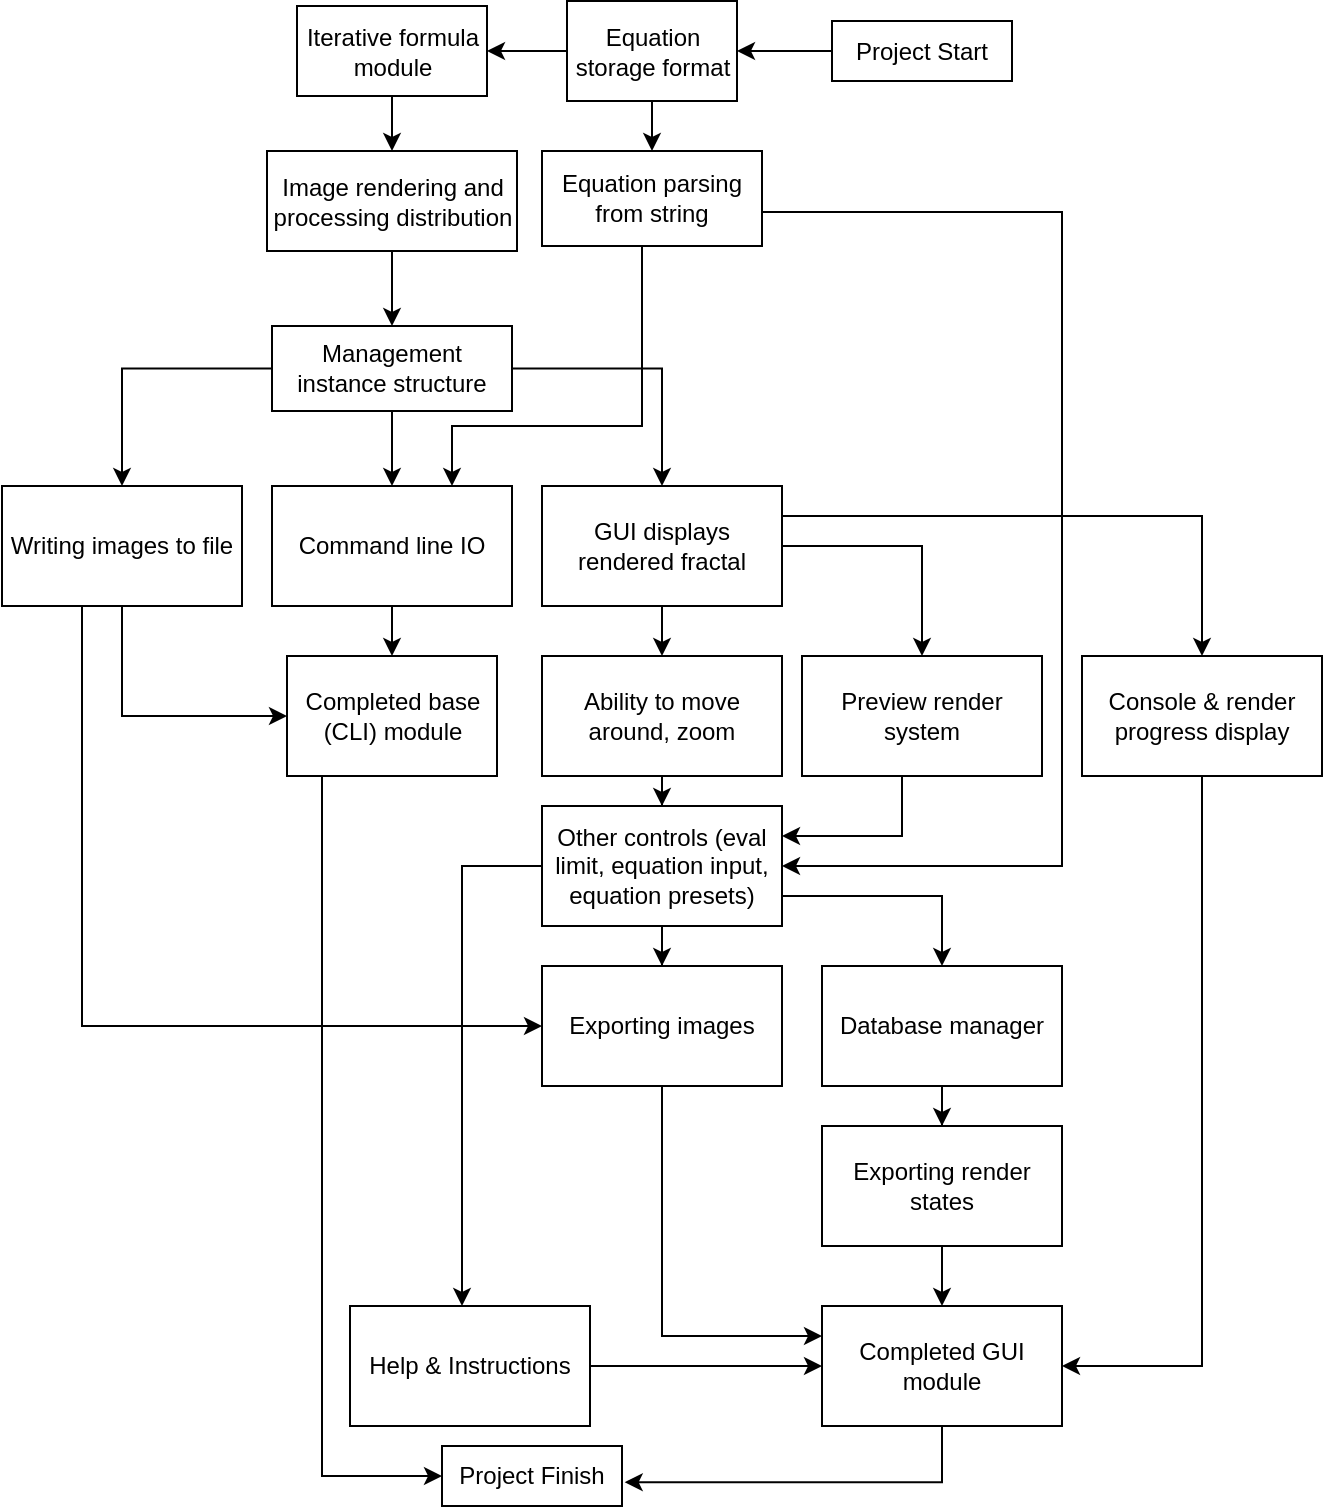 <mxfile version="15.4.0" type="device"><diagram id="F6nC-WURTIifaHnLJ2rk" name="Page-1"><mxGraphModel dx="1069" dy="617" grid="1" gridSize="10" guides="1" tooltips="1" connect="1" arrows="1" fold="1" page="1" pageScale="1" pageWidth="827" pageHeight="1169" math="0" shadow="0"><root><mxCell id="0"/><mxCell id="1" parent="0"/><mxCell id="BJHv8YN0es5suScoPai8-15" value="" style="edgeStyle=orthogonalEdgeStyle;rounded=0;orthogonalLoop=1;jettySize=auto;html=1;" edge="1" parent="1" source="BJHv8YN0es5suScoPai8-1" target="BJHv8YN0es5suScoPai8-14"><mxGeometry relative="1" as="geometry"/></mxCell><mxCell id="BJHv8YN0es5suScoPai8-1" value="Project Start" style="rounded=0;whiteSpace=wrap;html=1;" vertex="1" parent="1"><mxGeometry x="595" y="207.5" width="90" height="30" as="geometry"/></mxCell><mxCell id="BJHv8YN0es5suScoPai8-52" style="edgeStyle=orthogonalEdgeStyle;rounded=0;orthogonalLoop=1;jettySize=auto;html=1;entryX=0.5;entryY=0;entryDx=0;entryDy=0;" edge="1" parent="1" source="BJHv8YN0es5suScoPai8-2" target="BJHv8YN0es5suScoPai8-48"><mxGeometry relative="1" as="geometry"/></mxCell><mxCell id="BJHv8YN0es5suScoPai8-2" value="Iterative formula module" style="whiteSpace=wrap;html=1;rounded=0;" vertex="1" parent="1"><mxGeometry x="327.5" y="200" width="95" height="45" as="geometry"/></mxCell><mxCell id="BJHv8YN0es5suScoPai8-7" value="" style="edgeStyle=orthogonalEdgeStyle;rounded=0;orthogonalLoop=1;jettySize=auto;html=1;" edge="1" parent="1" source="BJHv8YN0es5suScoPai8-4" target="BJHv8YN0es5suScoPai8-6"><mxGeometry relative="1" as="geometry"/></mxCell><mxCell id="BJHv8YN0es5suScoPai8-9" value="" style="edgeStyle=orthogonalEdgeStyle;rounded=0;orthogonalLoop=1;jettySize=auto;html=1;" edge="1" parent="1" source="BJHv8YN0es5suScoPai8-4" target="BJHv8YN0es5suScoPai8-8"><mxGeometry relative="1" as="geometry"/></mxCell><mxCell id="BJHv8YN0es5suScoPai8-11" value="" style="edgeStyle=orthogonalEdgeStyle;rounded=0;orthogonalLoop=1;jettySize=auto;html=1;" edge="1" parent="1" source="BJHv8YN0es5suScoPai8-4" target="BJHv8YN0es5suScoPai8-10"><mxGeometry relative="1" as="geometry"/></mxCell><mxCell id="BJHv8YN0es5suScoPai8-4" value="Management instance structure" style="whiteSpace=wrap;html=1;rounded=0;" vertex="1" parent="1"><mxGeometry x="315" y="360" width="120" height="42.5" as="geometry"/></mxCell><mxCell id="BJHv8YN0es5suScoPai8-34" style="edgeStyle=orthogonalEdgeStyle;rounded=0;orthogonalLoop=1;jettySize=auto;html=1;entryX=0;entryY=0.5;entryDx=0;entryDy=0;" edge="1" parent="1" source="BJHv8YN0es5suScoPai8-6" target="BJHv8YN0es5suScoPai8-20"><mxGeometry relative="1" as="geometry"><Array as="points"><mxPoint x="240" y="555"/></Array></mxGeometry></mxCell><mxCell id="BJHv8YN0es5suScoPai8-58" style="edgeStyle=orthogonalEdgeStyle;rounded=0;orthogonalLoop=1;jettySize=auto;html=1;entryX=0;entryY=0.5;entryDx=0;entryDy=0;" edge="1" parent="1" source="BJHv8YN0es5suScoPai8-6" target="BJHv8YN0es5suScoPai8-32"><mxGeometry relative="1" as="geometry"><Array as="points"><mxPoint x="220" y="710"/></Array></mxGeometry></mxCell><mxCell id="BJHv8YN0es5suScoPai8-6" value="Writing images to file" style="whiteSpace=wrap;html=1;rounded=0;" vertex="1" parent="1"><mxGeometry x="180" y="440" width="120" height="60" as="geometry"/></mxCell><mxCell id="BJHv8YN0es5suScoPai8-21" value="" style="edgeStyle=orthogonalEdgeStyle;rounded=0;orthogonalLoop=1;jettySize=auto;html=1;" edge="1" parent="1" source="BJHv8YN0es5suScoPai8-8" target="BJHv8YN0es5suScoPai8-20"><mxGeometry relative="1" as="geometry"/></mxCell><mxCell id="BJHv8YN0es5suScoPai8-8" value="Command line IO" style="whiteSpace=wrap;html=1;rounded=0;" vertex="1" parent="1"><mxGeometry x="315" y="440" width="120" height="60" as="geometry"/></mxCell><mxCell id="BJHv8YN0es5suScoPai8-24" value="" style="edgeStyle=orthogonalEdgeStyle;rounded=0;orthogonalLoop=1;jettySize=auto;html=1;" edge="1" parent="1" source="BJHv8YN0es5suScoPai8-10" target="BJHv8YN0es5suScoPai8-23"><mxGeometry relative="1" as="geometry"/></mxCell><mxCell id="BJHv8YN0es5suScoPai8-26" value="" style="edgeStyle=orthogonalEdgeStyle;rounded=0;orthogonalLoop=1;jettySize=auto;html=1;" edge="1" parent="1" source="BJHv8YN0es5suScoPai8-10" target="BJHv8YN0es5suScoPai8-25"><mxGeometry relative="1" as="geometry"/></mxCell><mxCell id="BJHv8YN0es5suScoPai8-44" style="edgeStyle=orthogonalEdgeStyle;rounded=0;orthogonalLoop=1;jettySize=auto;html=1;exitX=1;exitY=0.25;exitDx=0;exitDy=0;entryX=0.5;entryY=0;entryDx=0;entryDy=0;" edge="1" parent="1" source="BJHv8YN0es5suScoPai8-10" target="BJHv8YN0es5suScoPai8-45"><mxGeometry relative="1" as="geometry"><mxPoint x="780" y="510" as="targetPoint"/></mxGeometry></mxCell><mxCell id="BJHv8YN0es5suScoPai8-10" value="GUI displays rendered fractal" style="whiteSpace=wrap;html=1;rounded=0;" vertex="1" parent="1"><mxGeometry x="450" y="440" width="120" height="60" as="geometry"/></mxCell><mxCell id="BJHv8YN0es5suScoPai8-19" value="" style="edgeStyle=orthogonalEdgeStyle;rounded=0;orthogonalLoop=1;jettySize=auto;html=1;" edge="1" parent="1" source="BJHv8YN0es5suScoPai8-14" target="BJHv8YN0es5suScoPai8-18"><mxGeometry relative="1" as="geometry"/></mxCell><mxCell id="BJHv8YN0es5suScoPai8-63" style="edgeStyle=orthogonalEdgeStyle;rounded=0;orthogonalLoop=1;jettySize=auto;html=1;" edge="1" parent="1" source="BJHv8YN0es5suScoPai8-14" target="BJHv8YN0es5suScoPai8-2"><mxGeometry relative="1" as="geometry"/></mxCell><mxCell id="BJHv8YN0es5suScoPai8-14" value="Equation storage format" style="whiteSpace=wrap;html=1;rounded=0;" vertex="1" parent="1"><mxGeometry x="462.5" y="197.5" width="85" height="50" as="geometry"/></mxCell><mxCell id="BJHv8YN0es5suScoPai8-22" style="edgeStyle=orthogonalEdgeStyle;rounded=0;orthogonalLoop=1;jettySize=auto;html=1;entryX=0.75;entryY=0;entryDx=0;entryDy=0;" edge="1" parent="1" source="BJHv8YN0es5suScoPai8-18" target="BJHv8YN0es5suScoPai8-8"><mxGeometry relative="1" as="geometry"><Array as="points"><mxPoint x="500" y="410"/><mxPoint x="405" y="410"/></Array></mxGeometry></mxCell><mxCell id="BJHv8YN0es5suScoPai8-31" style="edgeStyle=orthogonalEdgeStyle;rounded=0;orthogonalLoop=1;jettySize=auto;html=1;entryX=1;entryY=0.5;entryDx=0;entryDy=0;" edge="1" parent="1" source="BJHv8YN0es5suScoPai8-18" target="BJHv8YN0es5suScoPai8-27"><mxGeometry relative="1" as="geometry"><Array as="points"><mxPoint x="710" y="303"/><mxPoint x="710" y="630"/></Array></mxGeometry></mxCell><mxCell id="BJHv8YN0es5suScoPai8-18" value="Equation parsing from string" style="whiteSpace=wrap;html=1;rounded=0;" vertex="1" parent="1"><mxGeometry x="450" y="272.5" width="110" height="47.5" as="geometry"/></mxCell><mxCell id="BJHv8YN0es5suScoPai8-61" value="" style="edgeStyle=orthogonalEdgeStyle;rounded=0;orthogonalLoop=1;jettySize=auto;html=1;" edge="1" parent="1" source="BJHv8YN0es5suScoPai8-20" target="BJHv8YN0es5suScoPai8-60"><mxGeometry relative="1" as="geometry"><Array as="points"><mxPoint x="340" y="935"/></Array></mxGeometry></mxCell><mxCell id="BJHv8YN0es5suScoPai8-20" value="Completed base (CLI) module" style="whiteSpace=wrap;html=1;rounded=0;" vertex="1" parent="1"><mxGeometry x="322.5" y="525" width="105" height="60" as="geometry"/></mxCell><mxCell id="BJHv8YN0es5suScoPai8-28" value="" style="edgeStyle=orthogonalEdgeStyle;rounded=0;orthogonalLoop=1;jettySize=auto;html=1;" edge="1" parent="1" source="BJHv8YN0es5suScoPai8-23" target="BJHv8YN0es5suScoPai8-27"><mxGeometry relative="1" as="geometry"/></mxCell><mxCell id="BJHv8YN0es5suScoPai8-23" value="Ability to move around, zoom" style="whiteSpace=wrap;html=1;rounded=0;" vertex="1" parent="1"><mxGeometry x="450" y="525" width="120" height="60" as="geometry"/></mxCell><mxCell id="BJHv8YN0es5suScoPai8-30" style="edgeStyle=orthogonalEdgeStyle;rounded=0;orthogonalLoop=1;jettySize=auto;html=1;entryX=1;entryY=0.25;entryDx=0;entryDy=0;" edge="1" parent="1" source="BJHv8YN0es5suScoPai8-25" target="BJHv8YN0es5suScoPai8-27"><mxGeometry relative="1" as="geometry"><Array as="points"><mxPoint x="630" y="615"/></Array></mxGeometry></mxCell><mxCell id="BJHv8YN0es5suScoPai8-25" value="Preview render system" style="whiteSpace=wrap;html=1;rounded=0;" vertex="1" parent="1"><mxGeometry x="580" y="525" width="120" height="60" as="geometry"/></mxCell><mxCell id="BJHv8YN0es5suScoPai8-33" value="" style="edgeStyle=orthogonalEdgeStyle;rounded=0;orthogonalLoop=1;jettySize=auto;html=1;" edge="1" parent="1" source="BJHv8YN0es5suScoPai8-27" target="BJHv8YN0es5suScoPai8-32"><mxGeometry relative="1" as="geometry"/></mxCell><mxCell id="BJHv8YN0es5suScoPai8-38" style="edgeStyle=orthogonalEdgeStyle;rounded=0;orthogonalLoop=1;jettySize=auto;html=1;exitX=1;exitY=0.75;exitDx=0;exitDy=0;entryX=0.5;entryY=0;entryDx=0;entryDy=0;" edge="1" parent="1" source="BJHv8YN0es5suScoPai8-27" target="BJHv8YN0es5suScoPai8-39"><mxGeometry relative="1" as="geometry"><mxPoint x="650.0" y="680" as="targetPoint"/></mxGeometry></mxCell><mxCell id="BJHv8YN0es5suScoPai8-43" value="" style="edgeStyle=orthogonalEdgeStyle;rounded=0;orthogonalLoop=1;jettySize=auto;html=1;" edge="1" parent="1" source="BJHv8YN0es5suScoPai8-27" target="BJHv8YN0es5suScoPai8-42"><mxGeometry relative="1" as="geometry"><Array as="points"><mxPoint x="410" y="630"/></Array></mxGeometry></mxCell><mxCell id="BJHv8YN0es5suScoPai8-27" value="Other controls (eval limit, equation input, equation presets)" style="whiteSpace=wrap;html=1;rounded=0;" vertex="1" parent="1"><mxGeometry x="450" y="600" width="120" height="60" as="geometry"/></mxCell><mxCell id="BJHv8YN0es5suScoPai8-57" style="edgeStyle=orthogonalEdgeStyle;rounded=0;orthogonalLoop=1;jettySize=auto;html=1;entryX=0;entryY=0.25;entryDx=0;entryDy=0;" edge="1" parent="1" source="BJHv8YN0es5suScoPai8-32" target="BJHv8YN0es5suScoPai8-53"><mxGeometry relative="1" as="geometry"><Array as="points"><mxPoint x="510" y="865"/></Array></mxGeometry></mxCell><mxCell id="BJHv8YN0es5suScoPai8-32" value="Exporting images" style="whiteSpace=wrap;html=1;rounded=0;" vertex="1" parent="1"><mxGeometry x="450" y="680" width="120" height="60" as="geometry"/></mxCell><mxCell id="BJHv8YN0es5suScoPai8-55" style="edgeStyle=orthogonalEdgeStyle;rounded=0;orthogonalLoop=1;jettySize=auto;html=1;entryX=0.5;entryY=0;entryDx=0;entryDy=0;" edge="1" parent="1" source="BJHv8YN0es5suScoPai8-36" target="BJHv8YN0es5suScoPai8-53"><mxGeometry relative="1" as="geometry"/></mxCell><mxCell id="BJHv8YN0es5suScoPai8-36" value="Exporting render states" style="whiteSpace=wrap;html=1;rounded=0;" vertex="1" parent="1"><mxGeometry x="590" y="760" width="120" height="60" as="geometry"/></mxCell><mxCell id="BJHv8YN0es5suScoPai8-41" value="" style="edgeStyle=orthogonalEdgeStyle;rounded=0;orthogonalLoop=1;jettySize=auto;html=1;" edge="1" parent="1" source="BJHv8YN0es5suScoPai8-39" target="BJHv8YN0es5suScoPai8-36"><mxGeometry relative="1" as="geometry"/></mxCell><mxCell id="BJHv8YN0es5suScoPai8-39" value="Database manager" style="whiteSpace=wrap;html=1;rounded=0;" vertex="1" parent="1"><mxGeometry x="590" y="680" width="120" height="60" as="geometry"/></mxCell><mxCell id="BJHv8YN0es5suScoPai8-54" style="edgeStyle=orthogonalEdgeStyle;rounded=0;orthogonalLoop=1;jettySize=auto;html=1;entryX=0;entryY=0.5;entryDx=0;entryDy=0;" edge="1" parent="1" source="BJHv8YN0es5suScoPai8-42" target="BJHv8YN0es5suScoPai8-53"><mxGeometry relative="1" as="geometry"><Array as="points"><mxPoint x="460" y="880"/><mxPoint x="460" y="880"/></Array></mxGeometry></mxCell><mxCell id="BJHv8YN0es5suScoPai8-42" value="Help &amp;amp; Instructions" style="whiteSpace=wrap;html=1;rounded=0;" vertex="1" parent="1"><mxGeometry x="354" y="850" width="120" height="60" as="geometry"/></mxCell><mxCell id="BJHv8YN0es5suScoPai8-56" style="edgeStyle=orthogonalEdgeStyle;rounded=0;orthogonalLoop=1;jettySize=auto;html=1;entryX=1;entryY=0.5;entryDx=0;entryDy=0;" edge="1" parent="1" source="BJHv8YN0es5suScoPai8-45" target="BJHv8YN0es5suScoPai8-53"><mxGeometry relative="1" as="geometry"><Array as="points"><mxPoint x="780" y="880"/></Array></mxGeometry></mxCell><mxCell id="BJHv8YN0es5suScoPai8-45" value="Console &amp;amp; render progress display" style="whiteSpace=wrap;html=1;rounded=0;" vertex="1" parent="1"><mxGeometry x="720" y="525" width="120" height="60" as="geometry"/></mxCell><mxCell id="BJHv8YN0es5suScoPai8-51" style="edgeStyle=orthogonalEdgeStyle;rounded=0;orthogonalLoop=1;jettySize=auto;html=1;entryX=0.5;entryY=0;entryDx=0;entryDy=0;" edge="1" parent="1" source="BJHv8YN0es5suScoPai8-48" target="BJHv8YN0es5suScoPai8-4"><mxGeometry relative="1" as="geometry"/></mxCell><mxCell id="BJHv8YN0es5suScoPai8-48" value="Image rendering and processing distribution" style="whiteSpace=wrap;html=1;rounded=0;" vertex="1" parent="1"><mxGeometry x="312.5" y="272.5" width="125" height="50" as="geometry"/></mxCell><mxCell id="BJHv8YN0es5suScoPai8-62" style="edgeStyle=orthogonalEdgeStyle;rounded=0;orthogonalLoop=1;jettySize=auto;html=1;entryX=1.015;entryY=0.603;entryDx=0;entryDy=0;entryPerimeter=0;" edge="1" parent="1" source="BJHv8YN0es5suScoPai8-53" target="BJHv8YN0es5suScoPai8-60"><mxGeometry relative="1" as="geometry"><Array as="points"><mxPoint x="650" y="938"/></Array></mxGeometry></mxCell><mxCell id="BJHv8YN0es5suScoPai8-53" value="Completed GUI module" style="whiteSpace=wrap;html=1;rounded=0;" vertex="1" parent="1"><mxGeometry x="590" y="850" width="120" height="60" as="geometry"/></mxCell><mxCell id="BJHv8YN0es5suScoPai8-60" value="Project Finish" style="whiteSpace=wrap;html=1;rounded=0;" vertex="1" parent="1"><mxGeometry x="400" y="920" width="90" height="30" as="geometry"/></mxCell></root></mxGraphModel></diagram></mxfile>